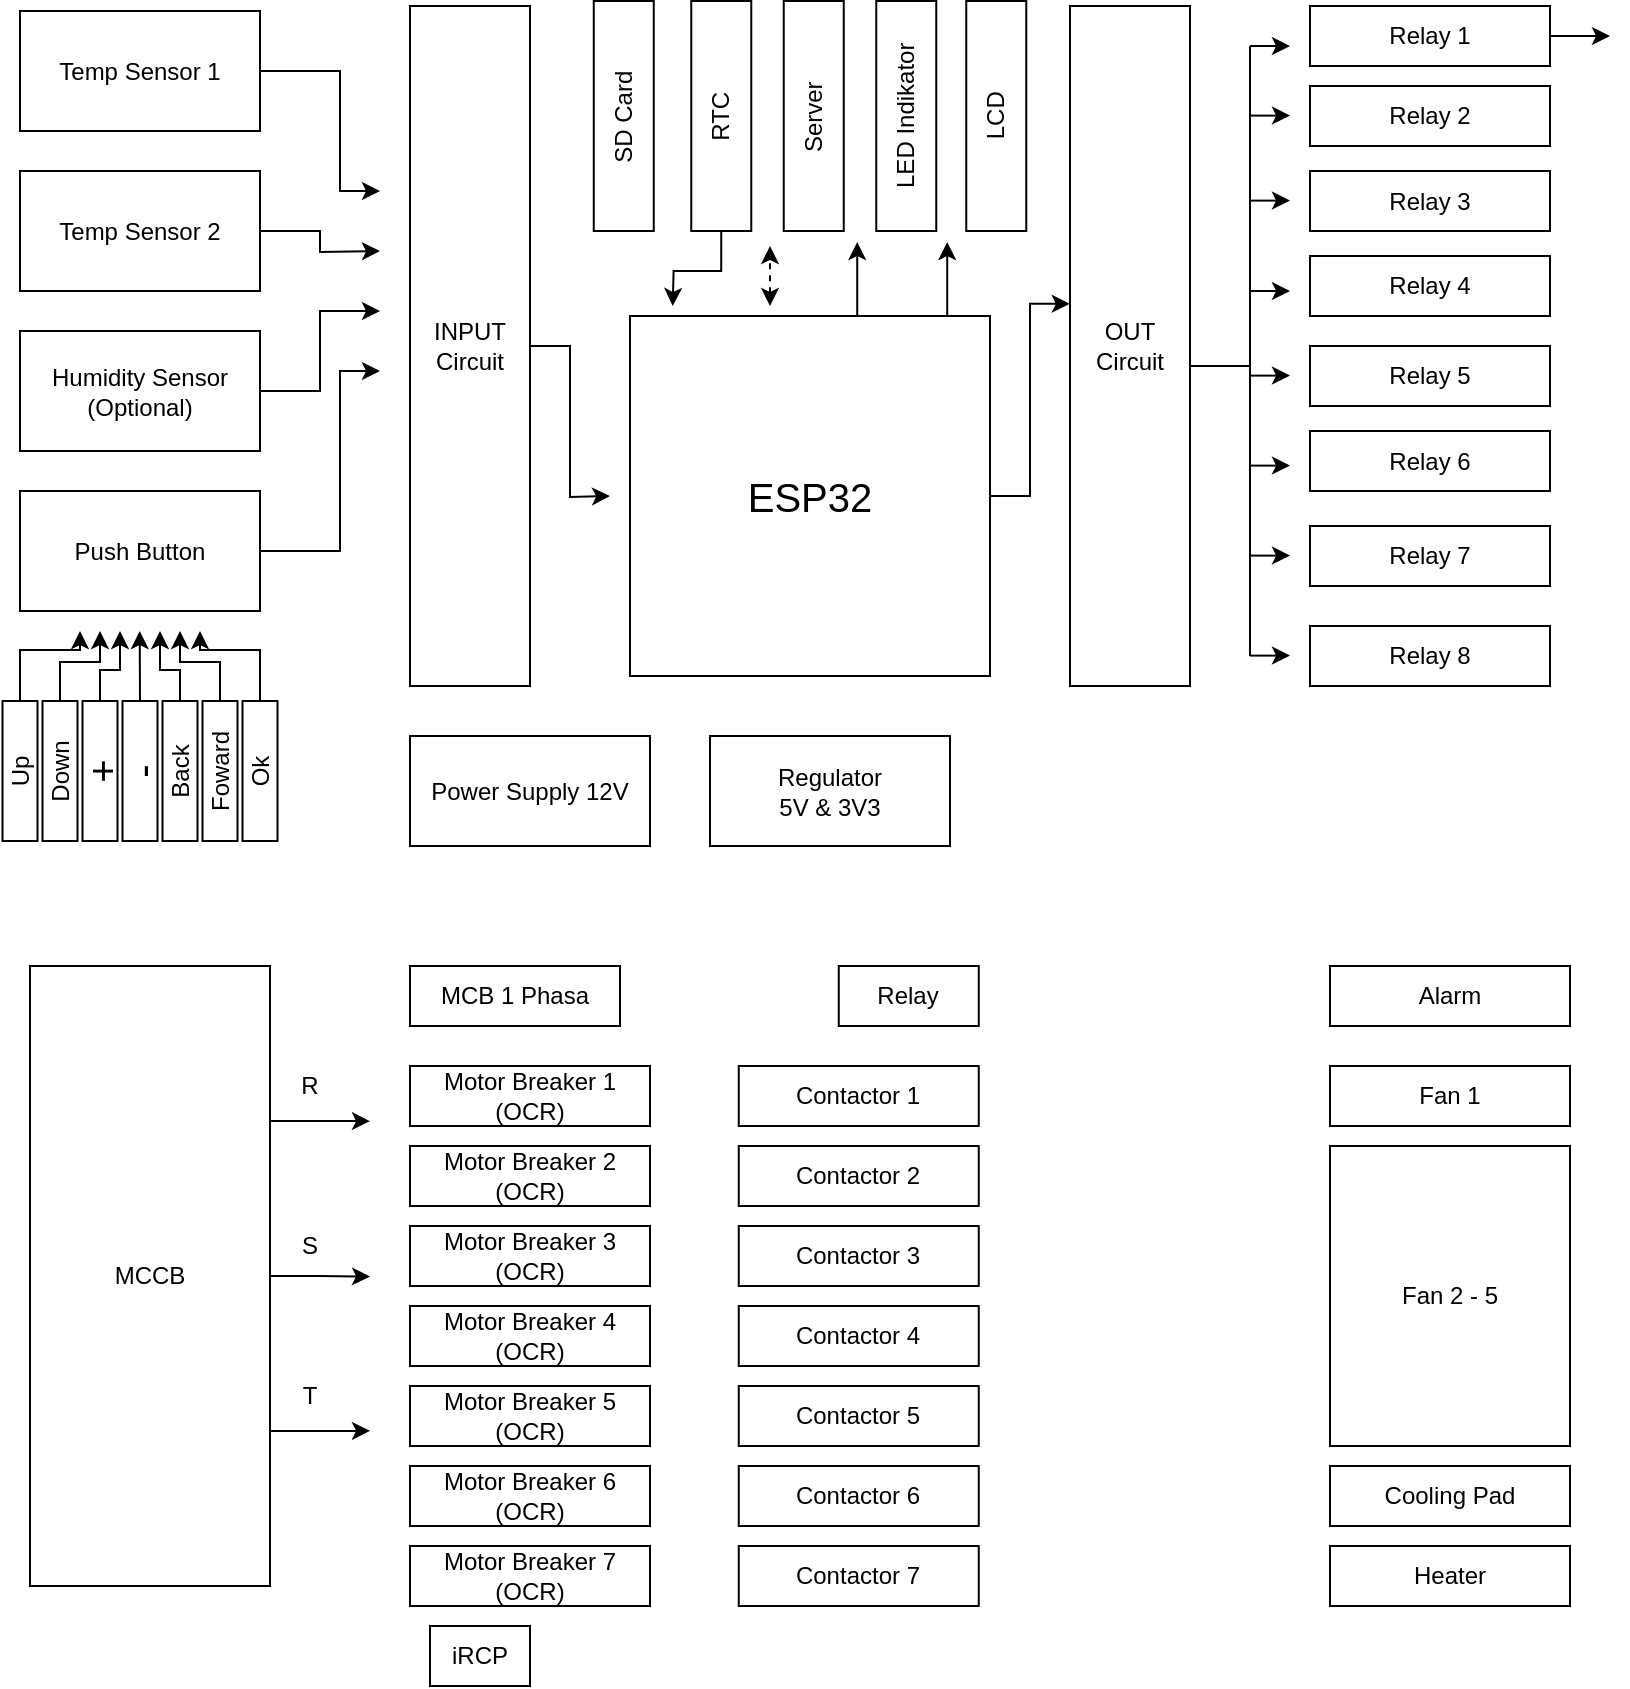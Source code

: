 <mxfile version="14.1.1" type="github">
  <diagram id="2PJkBT4ptk_el_u-jBm4" name="Page-1">
    <mxGraphModel dx="931" dy="810" grid="1" gridSize="10" guides="1" tooltips="1" connect="1" arrows="1" fold="1" page="1" pageScale="1" pageWidth="850" pageHeight="1100" math="0" shadow="0">
      <root>
        <mxCell id="0" />
        <mxCell id="1" parent="0" />
        <mxCell id="EQt62Dbtj5ZlUHY3P4BF-132" style="edgeStyle=orthogonalEdgeStyle;rounded=0;orthogonalLoop=1;jettySize=auto;html=1;exitX=1;exitY=0.5;exitDx=0;exitDy=0;entryX=-0.002;entryY=0.438;entryDx=0;entryDy=0;entryPerimeter=0;" edge="1" parent="1" source="EQt62Dbtj5ZlUHY3P4BF-3" target="EQt62Dbtj5ZlUHY3P4BF-4">
          <mxGeometry relative="1" as="geometry" />
        </mxCell>
        <mxCell id="EQt62Dbtj5ZlUHY3P4BF-3" value="&lt;font style=&quot;font-size: 20px&quot;&gt;ESP32&lt;/font&gt;" style="whiteSpace=wrap;html=1;aspect=fixed;" vertex="1" parent="1">
          <mxGeometry x="350" y="195" width="180" height="180" as="geometry" />
        </mxCell>
        <mxCell id="EQt62Dbtj5ZlUHY3P4BF-4" value="&lt;div&gt;OUT&lt;/div&gt;Circuit" style="rounded=0;whiteSpace=wrap;html=1;" vertex="1" parent="1">
          <mxGeometry x="570" y="40" width="60" height="340" as="geometry" />
        </mxCell>
        <mxCell id="EQt62Dbtj5ZlUHY3P4BF-5" style="edgeStyle=orthogonalEdgeStyle;rounded=0;orthogonalLoop=1;jettySize=auto;html=1;exitX=1;exitY=0.5;exitDx=0;exitDy=0;" edge="1" parent="1" source="EQt62Dbtj5ZlUHY3P4BF-6">
          <mxGeometry relative="1" as="geometry">
            <mxPoint x="340" y="285" as="targetPoint" />
          </mxGeometry>
        </mxCell>
        <mxCell id="EQt62Dbtj5ZlUHY3P4BF-6" value="&lt;div&gt;INPUT&lt;br&gt;&lt;/div&gt;Circuit" style="rounded=0;whiteSpace=wrap;html=1;" vertex="1" parent="1">
          <mxGeometry x="240" y="40" width="60" height="340" as="geometry" />
        </mxCell>
        <mxCell id="EQt62Dbtj5ZlUHY3P4BF-7" style="edgeStyle=orthogonalEdgeStyle;rounded=0;orthogonalLoop=1;jettySize=auto;html=1;exitX=1;exitY=0.5;exitDx=0;exitDy=0;" edge="1" parent="1" source="EQt62Dbtj5ZlUHY3P4BF-8">
          <mxGeometry relative="1" as="geometry">
            <mxPoint x="225" y="132.5" as="targetPoint" />
            <Array as="points">
              <mxPoint x="205" y="72.5" />
              <mxPoint x="205" y="132.5" />
            </Array>
          </mxGeometry>
        </mxCell>
        <mxCell id="EQt62Dbtj5ZlUHY3P4BF-8" value="Temp Sensor 1" style="rounded=0;whiteSpace=wrap;html=1;" vertex="1" parent="1">
          <mxGeometry x="45" y="42.5" width="120" height="60" as="geometry" />
        </mxCell>
        <mxCell id="EQt62Dbtj5ZlUHY3P4BF-9" style="edgeStyle=orthogonalEdgeStyle;rounded=0;orthogonalLoop=1;jettySize=auto;html=1;exitX=1;exitY=0.5;exitDx=0;exitDy=0;" edge="1" parent="1" source="EQt62Dbtj5ZlUHY3P4BF-10">
          <mxGeometry relative="1" as="geometry">
            <mxPoint x="225" y="162.5" as="targetPoint" />
          </mxGeometry>
        </mxCell>
        <mxCell id="EQt62Dbtj5ZlUHY3P4BF-10" value="Temp Sensor 2" style="rounded=0;whiteSpace=wrap;html=1;" vertex="1" parent="1">
          <mxGeometry x="45" y="122.5" width="120" height="60" as="geometry" />
        </mxCell>
        <mxCell id="EQt62Dbtj5ZlUHY3P4BF-11" style="edgeStyle=orthogonalEdgeStyle;rounded=0;orthogonalLoop=1;jettySize=auto;html=1;exitX=1;exitY=0.5;exitDx=0;exitDy=0;" edge="1" parent="1" source="EQt62Dbtj5ZlUHY3P4BF-12">
          <mxGeometry relative="1" as="geometry">
            <mxPoint x="225" y="192.5" as="targetPoint" />
            <Array as="points">
              <mxPoint x="195" y="232.5" />
              <mxPoint x="195" y="192.5" />
              <mxPoint x="225" y="192.5" />
            </Array>
          </mxGeometry>
        </mxCell>
        <mxCell id="EQt62Dbtj5ZlUHY3P4BF-12" value="&lt;div&gt;Humidity Sensor&lt;/div&gt;(Optional)" style="rounded=0;whiteSpace=wrap;html=1;" vertex="1" parent="1">
          <mxGeometry x="45" y="202.5" width="120" height="60" as="geometry" />
        </mxCell>
        <mxCell id="EQt62Dbtj5ZlUHY3P4BF-13" style="edgeStyle=orthogonalEdgeStyle;rounded=0;orthogonalLoop=1;jettySize=auto;html=1;exitX=1;exitY=0.5;exitDx=0;exitDy=0;" edge="1" parent="1" source="EQt62Dbtj5ZlUHY3P4BF-14">
          <mxGeometry relative="1" as="geometry">
            <mxPoint x="225" y="222.5" as="targetPoint" />
            <Array as="points">
              <mxPoint x="205" y="312.5" />
              <mxPoint x="205" y="222.5" />
              <mxPoint x="225" y="222.5" />
            </Array>
          </mxGeometry>
        </mxCell>
        <mxCell id="EQt62Dbtj5ZlUHY3P4BF-14" value="Push Button" style="rounded=0;whiteSpace=wrap;html=1;" vertex="1" parent="1">
          <mxGeometry x="45" y="282.5" width="120" height="60" as="geometry" />
        </mxCell>
        <mxCell id="EQt62Dbtj5ZlUHY3P4BF-15" style="edgeStyle=orthogonalEdgeStyle;rounded=0;orthogonalLoop=1;jettySize=auto;html=1;exitX=1;exitY=0.5;exitDx=0;exitDy=0;" edge="1" parent="1" source="EQt62Dbtj5ZlUHY3P4BF-16">
          <mxGeometry relative="1" as="geometry">
            <mxPoint x="75" y="352.5" as="targetPoint" />
            <Array as="points">
              <mxPoint x="45" y="362" />
              <mxPoint x="75" y="362" />
            </Array>
          </mxGeometry>
        </mxCell>
        <mxCell id="EQt62Dbtj5ZlUHY3P4BF-16" value="Up" style="rounded=0;whiteSpace=wrap;html=1;rotation=-90;" vertex="1" parent="1">
          <mxGeometry x="10" y="413.75" width="70" height="17.5" as="geometry" />
        </mxCell>
        <mxCell id="EQt62Dbtj5ZlUHY3P4BF-17" style="edgeStyle=orthogonalEdgeStyle;rounded=0;orthogonalLoop=1;jettySize=auto;html=1;exitX=1;exitY=0.5;exitDx=0;exitDy=0;" edge="1" parent="1" source="EQt62Dbtj5ZlUHY3P4BF-18">
          <mxGeometry relative="1" as="geometry">
            <mxPoint x="85" y="352.5" as="targetPoint" />
            <Array as="points">
              <mxPoint x="65" y="368" />
              <mxPoint x="85" y="368" />
            </Array>
          </mxGeometry>
        </mxCell>
        <mxCell id="EQt62Dbtj5ZlUHY3P4BF-18" value="Down" style="rounded=0;whiteSpace=wrap;html=1;rotation=-90;" vertex="1" parent="1">
          <mxGeometry x="30" y="413.75" width="70" height="17.5" as="geometry" />
        </mxCell>
        <mxCell id="EQt62Dbtj5ZlUHY3P4BF-19" style="edgeStyle=orthogonalEdgeStyle;rounded=0;orthogonalLoop=1;jettySize=auto;html=1;exitX=1;exitY=0.5;exitDx=0;exitDy=0;" edge="1" parent="1" source="EQt62Dbtj5ZlUHY3P4BF-20">
          <mxGeometry relative="1" as="geometry">
            <mxPoint x="95" y="352.5" as="targetPoint" />
            <Array as="points">
              <mxPoint x="85" y="372" />
              <mxPoint x="95" y="372" />
            </Array>
          </mxGeometry>
        </mxCell>
        <mxCell id="EQt62Dbtj5ZlUHY3P4BF-20" value="&lt;font style=&quot;font-size: 20px&quot;&gt;+&lt;/font&gt;" style="rounded=0;whiteSpace=wrap;html=1;rotation=-90;" vertex="1" parent="1">
          <mxGeometry x="50" y="413.75" width="70" height="17.5" as="geometry" />
        </mxCell>
        <mxCell id="EQt62Dbtj5ZlUHY3P4BF-21" style="edgeStyle=orthogonalEdgeStyle;rounded=0;orthogonalLoop=1;jettySize=auto;html=1;exitX=1;exitY=0.5;exitDx=0;exitDy=0;" edge="1" parent="1" source="EQt62Dbtj5ZlUHY3P4BF-22">
          <mxGeometry relative="1" as="geometry">
            <mxPoint x="104.857" y="352.5" as="targetPoint" />
          </mxGeometry>
        </mxCell>
        <mxCell id="EQt62Dbtj5ZlUHY3P4BF-22" value="&lt;font style=&quot;font-size: 20px&quot;&gt;-&lt;/font&gt;" style="rounded=0;whiteSpace=wrap;html=1;rotation=-90;" vertex="1" parent="1">
          <mxGeometry x="70" y="413.75" width="70" height="17.5" as="geometry" />
        </mxCell>
        <mxCell id="EQt62Dbtj5ZlUHY3P4BF-23" style="edgeStyle=orthogonalEdgeStyle;rounded=0;orthogonalLoop=1;jettySize=auto;html=1;exitX=1;exitY=0.5;exitDx=0;exitDy=0;" edge="1" parent="1" source="EQt62Dbtj5ZlUHY3P4BF-24">
          <mxGeometry relative="1" as="geometry">
            <mxPoint x="115" y="352.5" as="targetPoint" />
            <Array as="points">
              <mxPoint x="125" y="372" />
              <mxPoint x="115" y="372" />
            </Array>
          </mxGeometry>
        </mxCell>
        <mxCell id="EQt62Dbtj5ZlUHY3P4BF-24" value="Back" style="rounded=0;whiteSpace=wrap;html=1;rotation=-90;" vertex="1" parent="1">
          <mxGeometry x="90" y="413.75" width="70" height="17.5" as="geometry" />
        </mxCell>
        <mxCell id="EQt62Dbtj5ZlUHY3P4BF-25" style="edgeStyle=orthogonalEdgeStyle;rounded=0;orthogonalLoop=1;jettySize=auto;html=1;exitX=1;exitY=0.5;exitDx=0;exitDy=0;" edge="1" parent="1" source="EQt62Dbtj5ZlUHY3P4BF-26">
          <mxGeometry relative="1" as="geometry">
            <mxPoint x="125" y="352.5" as="targetPoint" />
            <Array as="points">
              <mxPoint x="145" y="368" />
              <mxPoint x="125" y="368" />
            </Array>
          </mxGeometry>
        </mxCell>
        <mxCell id="EQt62Dbtj5ZlUHY3P4BF-26" value="Foward" style="rounded=0;whiteSpace=wrap;html=1;rotation=-90;" vertex="1" parent="1">
          <mxGeometry x="110" y="413.75" width="70" height="17.5" as="geometry" />
        </mxCell>
        <mxCell id="EQt62Dbtj5ZlUHY3P4BF-30" value="&lt;div&gt;Regulator&lt;/div&gt;&lt;div&gt;5V &amp;amp; 3V3&lt;br&gt;&lt;/div&gt;" style="rounded=0;whiteSpace=wrap;html=1;" vertex="1" parent="1">
          <mxGeometry x="390" y="405" width="120" height="55" as="geometry" />
        </mxCell>
        <mxCell id="EQt62Dbtj5ZlUHY3P4BF-32" value="Power Supply 12V" style="rounded=0;whiteSpace=wrap;html=1;" vertex="1" parent="1">
          <mxGeometry x="240" y="405" width="120" height="55" as="geometry" />
        </mxCell>
        <mxCell id="EQt62Dbtj5ZlUHY3P4BF-137" style="edgeStyle=orthogonalEdgeStyle;rounded=0;orthogonalLoop=1;jettySize=auto;html=1;exitX=1;exitY=0.5;exitDx=0;exitDy=0;" edge="1" parent="1" source="EQt62Dbtj5ZlUHY3P4BF-34">
          <mxGeometry relative="1" as="geometry">
            <mxPoint x="840" y="54.793" as="targetPoint" />
          </mxGeometry>
        </mxCell>
        <mxCell id="EQt62Dbtj5ZlUHY3P4BF-34" value="Relay 1" style="rounded=0;whiteSpace=wrap;html=1;" vertex="1" parent="1">
          <mxGeometry x="690" y="40" width="120" height="30" as="geometry" />
        </mxCell>
        <mxCell id="EQt62Dbtj5ZlUHY3P4BF-36" value="Relay 2" style="rounded=0;whiteSpace=wrap;html=1;" vertex="1" parent="1">
          <mxGeometry x="690" y="80" width="120" height="30" as="geometry" />
        </mxCell>
        <mxCell id="EQt62Dbtj5ZlUHY3P4BF-38" value="Relay 3" style="rounded=0;whiteSpace=wrap;html=1;" vertex="1" parent="1">
          <mxGeometry x="690" y="122.5" width="120" height="30" as="geometry" />
        </mxCell>
        <mxCell id="EQt62Dbtj5ZlUHY3P4BF-40" value="Relay 4" style="rounded=0;whiteSpace=wrap;html=1;" vertex="1" parent="1">
          <mxGeometry x="690" y="165" width="120" height="30" as="geometry" />
        </mxCell>
        <mxCell id="EQt62Dbtj5ZlUHY3P4BF-42" value="Relay 5" style="rounded=0;whiteSpace=wrap;html=1;" vertex="1" parent="1">
          <mxGeometry x="690" y="210" width="120" height="30" as="geometry" />
        </mxCell>
        <mxCell id="EQt62Dbtj5ZlUHY3P4BF-44" value="Relay 6" style="rounded=0;whiteSpace=wrap;html=1;" vertex="1" parent="1">
          <mxGeometry x="690" y="252.5" width="120" height="30" as="geometry" />
        </mxCell>
        <mxCell id="EQt62Dbtj5ZlUHY3P4BF-46" value="Relay 7" style="rounded=0;whiteSpace=wrap;html=1;" vertex="1" parent="1">
          <mxGeometry x="690" y="300" width="120" height="30" as="geometry" />
        </mxCell>
        <mxCell id="EQt62Dbtj5ZlUHY3P4BF-48" value="Relay 8" style="rounded=0;whiteSpace=wrap;html=1;" vertex="1" parent="1">
          <mxGeometry x="690" y="350" width="120" height="30" as="geometry" />
        </mxCell>
        <mxCell id="EQt62Dbtj5ZlUHY3P4BF-51" value="&lt;div&gt;Fan 2 - 5&lt;br&gt;&lt;/div&gt;" style="rounded=0;whiteSpace=wrap;html=1;" vertex="1" parent="1">
          <mxGeometry x="700" y="610" width="120" height="150" as="geometry" />
        </mxCell>
        <mxCell id="EQt62Dbtj5ZlUHY3P4BF-52" value="Cooling Pad" style="rounded=0;whiteSpace=wrap;html=1;" vertex="1" parent="1">
          <mxGeometry x="700" y="770" width="120" height="30" as="geometry" />
        </mxCell>
        <mxCell id="EQt62Dbtj5ZlUHY3P4BF-53" value="Heater" style="rounded=0;whiteSpace=wrap;html=1;" vertex="1" parent="1">
          <mxGeometry x="700" y="810" width="120" height="30" as="geometry" />
        </mxCell>
        <mxCell id="EQt62Dbtj5ZlUHY3P4BF-54" value="Alarm" style="rounded=0;whiteSpace=wrap;html=1;" vertex="1" parent="1">
          <mxGeometry x="700" y="520" width="120" height="30" as="geometry" />
        </mxCell>
        <mxCell id="EQt62Dbtj5ZlUHY3P4BF-56" style="edgeStyle=orthogonalEdgeStyle;rounded=0;orthogonalLoop=1;jettySize=auto;html=1;exitX=1;exitY=0.5;exitDx=0;exitDy=0;" edge="1" parent="1" source="EQt62Dbtj5ZlUHY3P4BF-57">
          <mxGeometry relative="1" as="geometry">
            <mxPoint x="135" y="352.5" as="targetPoint" />
            <Array as="points">
              <mxPoint x="165" y="362" />
              <mxPoint x="135" y="362" />
            </Array>
          </mxGeometry>
        </mxCell>
        <mxCell id="EQt62Dbtj5ZlUHY3P4BF-57" value="Ok" style="rounded=0;whiteSpace=wrap;html=1;rotation=-90;" vertex="1" parent="1">
          <mxGeometry x="130" y="413.75" width="70" height="17.5" as="geometry" />
        </mxCell>
        <mxCell id="EQt62Dbtj5ZlUHY3P4BF-58" value="LCD" style="rounded=0;whiteSpace=wrap;html=1;rotation=-90;" vertex="1" parent="1">
          <mxGeometry x="475.63" y="80" width="115" height="30" as="geometry" />
        </mxCell>
        <mxCell id="EQt62Dbtj5ZlUHY3P4BF-59" value="LED Indikator" style="rounded=0;whiteSpace=wrap;html=1;rotation=-90;" vertex="1" parent="1">
          <mxGeometry x="430.63" y="80" width="115" height="30" as="geometry" />
        </mxCell>
        <mxCell id="EQt62Dbtj5ZlUHY3P4BF-60" value="Server" style="rounded=0;whiteSpace=wrap;html=1;rotation=-90;" vertex="1" parent="1">
          <mxGeometry x="384.38" y="80" width="115" height="30" as="geometry" />
        </mxCell>
        <mxCell id="EQt62Dbtj5ZlUHY3P4BF-61" style="edgeStyle=orthogonalEdgeStyle;rounded=0;orthogonalLoop=1;jettySize=auto;html=1;exitX=0;exitY=0.5;exitDx=0;exitDy=0;" edge="1" parent="1" source="EQt62Dbtj5ZlUHY3P4BF-62">
          <mxGeometry relative="1" as="geometry">
            <mxPoint x="371.333" y="190" as="targetPoint" />
          </mxGeometry>
        </mxCell>
        <mxCell id="EQt62Dbtj5ZlUHY3P4BF-62" value="RTC" style="rounded=0;whiteSpace=wrap;html=1;rotation=-90;" vertex="1" parent="1">
          <mxGeometry x="338.13" y="80" width="115" height="30" as="geometry" />
        </mxCell>
        <mxCell id="EQt62Dbtj5ZlUHY3P4BF-63" value="" style="endArrow=classic;startArrow=classic;html=1;dashed=1;" edge="1" parent="1">
          <mxGeometry width="50" height="50" relative="1" as="geometry">
            <mxPoint x="420" y="190" as="sourcePoint" />
            <mxPoint x="420" y="160" as="targetPoint" />
          </mxGeometry>
        </mxCell>
        <mxCell id="EQt62Dbtj5ZlUHY3P4BF-64" value="" style="endArrow=classic;html=1;" edge="1" parent="1">
          <mxGeometry width="50" height="50" relative="1" as="geometry">
            <mxPoint x="463.61" y="195" as="sourcePoint" />
            <mxPoint x="463.61" y="158" as="targetPoint" />
          </mxGeometry>
        </mxCell>
        <mxCell id="EQt62Dbtj5ZlUHY3P4BF-65" value="" style="endArrow=classic;html=1;" edge="1" parent="1">
          <mxGeometry width="50" height="50" relative="1" as="geometry">
            <mxPoint x="508.61" y="195" as="sourcePoint" />
            <mxPoint x="508.61" y="158" as="targetPoint" />
          </mxGeometry>
        </mxCell>
        <mxCell id="EQt62Dbtj5ZlUHY3P4BF-66" value="Fan 1" style="rounded=0;whiteSpace=wrap;html=1;" vertex="1" parent="1">
          <mxGeometry x="700" y="570" width="120" height="30" as="geometry" />
        </mxCell>
        <mxCell id="EQt62Dbtj5ZlUHY3P4BF-67" value="" style="endArrow=classic;html=1;" edge="1" parent="1">
          <mxGeometry width="50" height="50" relative="1" as="geometry">
            <mxPoint x="660" y="60.0" as="sourcePoint" />
            <mxPoint x="680" y="60.0" as="targetPoint" />
          </mxGeometry>
        </mxCell>
        <mxCell id="EQt62Dbtj5ZlUHY3P4BF-68" value="" style="endArrow=classic;html=1;" edge="1" parent="1">
          <mxGeometry width="50" height="50" relative="1" as="geometry">
            <mxPoint x="660" y="94.8" as="sourcePoint" />
            <mxPoint x="680" y="94.8" as="targetPoint" />
          </mxGeometry>
        </mxCell>
        <mxCell id="EQt62Dbtj5ZlUHY3P4BF-69" value="" style="endArrow=classic;html=1;" edge="1" parent="1">
          <mxGeometry width="50" height="50" relative="1" as="geometry">
            <mxPoint x="660" y="137.3" as="sourcePoint" />
            <mxPoint x="680" y="137.3" as="targetPoint" />
          </mxGeometry>
        </mxCell>
        <mxCell id="EQt62Dbtj5ZlUHY3P4BF-70" value="" style="endArrow=classic;html=1;" edge="1" parent="1">
          <mxGeometry width="50" height="50" relative="1" as="geometry">
            <mxPoint x="660" y="182.5" as="sourcePoint" />
            <mxPoint x="680" y="182.5" as="targetPoint" />
          </mxGeometry>
        </mxCell>
        <mxCell id="EQt62Dbtj5ZlUHY3P4BF-71" value="" style="endArrow=classic;html=1;" edge="1" parent="1">
          <mxGeometry width="50" height="50" relative="1" as="geometry">
            <mxPoint x="660" y="224.8" as="sourcePoint" />
            <mxPoint x="680" y="224.8" as="targetPoint" />
          </mxGeometry>
        </mxCell>
        <mxCell id="EQt62Dbtj5ZlUHY3P4BF-72" value="" style="endArrow=classic;html=1;" edge="1" parent="1">
          <mxGeometry width="50" height="50" relative="1" as="geometry">
            <mxPoint x="660" y="269.8" as="sourcePoint" />
            <mxPoint x="680" y="269.8" as="targetPoint" />
          </mxGeometry>
        </mxCell>
        <mxCell id="EQt62Dbtj5ZlUHY3P4BF-73" value="" style="endArrow=classic;html=1;" edge="1" parent="1">
          <mxGeometry width="50" height="50" relative="1" as="geometry">
            <mxPoint x="660" y="314.8" as="sourcePoint" />
            <mxPoint x="680" y="314.8" as="targetPoint" />
          </mxGeometry>
        </mxCell>
        <mxCell id="EQt62Dbtj5ZlUHY3P4BF-74" value="" style="endArrow=classic;html=1;" edge="1" parent="1">
          <mxGeometry width="50" height="50" relative="1" as="geometry">
            <mxPoint x="660" y="364.8" as="sourcePoint" />
            <mxPoint x="680" y="364.8" as="targetPoint" />
          </mxGeometry>
        </mxCell>
        <mxCell id="EQt62Dbtj5ZlUHY3P4BF-76" value="" style="endArrow=none;html=1;" edge="1" parent="1">
          <mxGeometry width="50" height="50" relative="1" as="geometry">
            <mxPoint x="660" y="365" as="sourcePoint" />
            <mxPoint x="660" y="60" as="targetPoint" />
          </mxGeometry>
        </mxCell>
        <mxCell id="EQt62Dbtj5ZlUHY3P4BF-77" value="" style="endArrow=none;html=1;" edge="1" parent="1">
          <mxGeometry width="50" height="50" relative="1" as="geometry">
            <mxPoint x="630" y="220" as="sourcePoint" />
            <mxPoint x="660" y="220" as="targetPoint" />
          </mxGeometry>
        </mxCell>
        <mxCell id="EQt62Dbtj5ZlUHY3P4BF-94" value="SD Card" style="rounded=0;whiteSpace=wrap;html=1;rotation=-90;" vertex="1" parent="1">
          <mxGeometry x="289.38" y="80" width="115" height="30" as="geometry" />
        </mxCell>
        <mxCell id="EQt62Dbtj5ZlUHY3P4BF-96" style="edgeStyle=orthogonalEdgeStyle;rounded=0;orthogonalLoop=1;jettySize=auto;html=1;exitX=0.5;exitY=1;exitDx=0;exitDy=0;" edge="1" parent="1" source="EQt62Dbtj5ZlUHY3P4BF-30" target="EQt62Dbtj5ZlUHY3P4BF-30">
          <mxGeometry relative="1" as="geometry" />
        </mxCell>
        <mxCell id="EQt62Dbtj5ZlUHY3P4BF-101" value="&lt;div&gt;Motor Breaker 1&lt;br&gt;&lt;/div&gt;&lt;div&gt;(OCR)&lt;br&gt;&lt;/div&gt;" style="rounded=0;whiteSpace=wrap;html=1;strokeWidth=1;fillColor=none;" vertex="1" parent="1">
          <mxGeometry x="240" y="570" width="120" height="30" as="geometry" />
        </mxCell>
        <mxCell id="EQt62Dbtj5ZlUHY3P4BF-117" style="edgeStyle=orthogonalEdgeStyle;rounded=0;orthogonalLoop=1;jettySize=auto;html=1;exitX=1;exitY=0.25;exitDx=0;exitDy=0;" edge="1" parent="1" source="EQt62Dbtj5ZlUHY3P4BF-104">
          <mxGeometry relative="1" as="geometry">
            <mxPoint x="220" y="597.571" as="targetPoint" />
          </mxGeometry>
        </mxCell>
        <mxCell id="EQt62Dbtj5ZlUHY3P4BF-118" style="edgeStyle=orthogonalEdgeStyle;rounded=0;orthogonalLoop=1;jettySize=auto;html=1;exitX=1;exitY=0.5;exitDx=0;exitDy=0;" edge="1" parent="1" source="EQt62Dbtj5ZlUHY3P4BF-104">
          <mxGeometry relative="1" as="geometry">
            <mxPoint x="220" y="675.286" as="targetPoint" />
          </mxGeometry>
        </mxCell>
        <mxCell id="EQt62Dbtj5ZlUHY3P4BF-119" style="edgeStyle=orthogonalEdgeStyle;rounded=0;orthogonalLoop=1;jettySize=auto;html=1;exitX=1;exitY=0.75;exitDx=0;exitDy=0;" edge="1" parent="1" source="EQt62Dbtj5ZlUHY3P4BF-104">
          <mxGeometry relative="1" as="geometry">
            <mxPoint x="220" y="752.429" as="targetPoint" />
          </mxGeometry>
        </mxCell>
        <mxCell id="EQt62Dbtj5ZlUHY3P4BF-104" value="MCCB" style="rounded=0;whiteSpace=wrap;html=1;strokeWidth=1;fillColor=none;" vertex="1" parent="1">
          <mxGeometry x="50" y="520" width="120" height="310" as="geometry" />
        </mxCell>
        <mxCell id="EQt62Dbtj5ZlUHY3P4BF-109" value="&lt;div&gt;Motor Breaker 2&lt;br&gt;&lt;/div&gt;&lt;div&gt;(OCR)&lt;br&gt;&lt;/div&gt;" style="rounded=0;whiteSpace=wrap;html=1;strokeWidth=1;fillColor=none;" vertex="1" parent="1">
          <mxGeometry x="240" y="610" width="120" height="30" as="geometry" />
        </mxCell>
        <mxCell id="EQt62Dbtj5ZlUHY3P4BF-110" value="&lt;div&gt;Motor Breaker 3&lt;br&gt;&lt;/div&gt;&lt;div&gt;(OCR)&lt;br&gt;&lt;/div&gt;" style="rounded=0;whiteSpace=wrap;html=1;strokeWidth=1;fillColor=none;" vertex="1" parent="1">
          <mxGeometry x="240" y="650" width="120" height="30" as="geometry" />
        </mxCell>
        <mxCell id="EQt62Dbtj5ZlUHY3P4BF-111" value="&lt;div&gt;Motor Breaker 4&lt;br&gt;&lt;/div&gt;&lt;div&gt;(OCR)&lt;br&gt;&lt;/div&gt;" style="rounded=0;whiteSpace=wrap;html=1;strokeWidth=1;fillColor=none;" vertex="1" parent="1">
          <mxGeometry x="240" y="690" width="120" height="30" as="geometry" />
        </mxCell>
        <mxCell id="EQt62Dbtj5ZlUHY3P4BF-112" value="&lt;div&gt;Motor Breaker 5&lt;br&gt;&lt;/div&gt;&lt;div&gt;(OCR)&lt;br&gt;&lt;/div&gt;" style="rounded=0;whiteSpace=wrap;html=1;strokeWidth=1;fillColor=none;" vertex="1" parent="1">
          <mxGeometry x="240" y="730" width="120" height="30" as="geometry" />
        </mxCell>
        <mxCell id="EQt62Dbtj5ZlUHY3P4BF-113" value="&lt;div&gt;Motor Breaker 6&lt;br&gt;&lt;/div&gt;&lt;div&gt;(OCR)&lt;br&gt;&lt;/div&gt;" style="rounded=0;whiteSpace=wrap;html=1;strokeWidth=1;fillColor=none;" vertex="1" parent="1">
          <mxGeometry x="240" y="770" width="120" height="30" as="geometry" />
        </mxCell>
        <mxCell id="EQt62Dbtj5ZlUHY3P4BF-114" value="&lt;div&gt;Motor Breaker 7&lt;br&gt;&lt;/div&gt;&lt;div&gt;(OCR)&lt;br&gt;&lt;/div&gt;" style="rounded=0;whiteSpace=wrap;html=1;strokeWidth=1;fillColor=none;" vertex="1" parent="1">
          <mxGeometry x="240" y="810" width="120" height="30" as="geometry" />
        </mxCell>
        <mxCell id="EQt62Dbtj5ZlUHY3P4BF-120" value="R" style="text;html=1;strokeColor=none;fillColor=none;align=center;verticalAlign=middle;whiteSpace=wrap;rounded=0;" vertex="1" parent="1">
          <mxGeometry x="170" y="570" width="40" height="20" as="geometry" />
        </mxCell>
        <mxCell id="EQt62Dbtj5ZlUHY3P4BF-122" value="S" style="text;html=1;strokeColor=none;fillColor=none;align=center;verticalAlign=middle;whiteSpace=wrap;rounded=0;" vertex="1" parent="1">
          <mxGeometry x="170" y="650" width="40" height="20" as="geometry" />
        </mxCell>
        <mxCell id="EQt62Dbtj5ZlUHY3P4BF-123" value="T" style="text;html=1;strokeColor=none;fillColor=none;align=center;verticalAlign=middle;whiteSpace=wrap;rounded=0;" vertex="1" parent="1">
          <mxGeometry x="170" y="725" width="40" height="20" as="geometry" />
        </mxCell>
        <mxCell id="EQt62Dbtj5ZlUHY3P4BF-124" value="&lt;div&gt;Contactor 1&lt;br&gt;&lt;/div&gt;" style="rounded=0;whiteSpace=wrap;html=1;strokeWidth=1;fillColor=none;" vertex="1" parent="1">
          <mxGeometry x="404.38" y="570" width="120" height="30" as="geometry" />
        </mxCell>
        <mxCell id="EQt62Dbtj5ZlUHY3P4BF-125" value="&lt;div&gt;Contactor 2&lt;br&gt;&lt;/div&gt;" style="rounded=0;whiteSpace=wrap;html=1;strokeWidth=1;fillColor=none;" vertex="1" parent="1">
          <mxGeometry x="404.38" y="610" width="120" height="30" as="geometry" />
        </mxCell>
        <mxCell id="EQt62Dbtj5ZlUHY3P4BF-126" value="&lt;div&gt;Contactor 3&lt;br&gt;&lt;/div&gt;" style="rounded=0;whiteSpace=wrap;html=1;strokeWidth=1;fillColor=none;" vertex="1" parent="1">
          <mxGeometry x="404.38" y="650" width="120" height="30" as="geometry" />
        </mxCell>
        <mxCell id="EQt62Dbtj5ZlUHY3P4BF-127" value="&lt;div&gt;Contactor 4&lt;br&gt;&lt;/div&gt;" style="rounded=0;whiteSpace=wrap;html=1;strokeWidth=1;fillColor=none;" vertex="1" parent="1">
          <mxGeometry x="404.38" y="690" width="120" height="30" as="geometry" />
        </mxCell>
        <mxCell id="EQt62Dbtj5ZlUHY3P4BF-128" value="&lt;div&gt;Contactor 5&lt;br&gt;&lt;/div&gt;" style="rounded=0;whiteSpace=wrap;html=1;strokeWidth=1;fillColor=none;" vertex="1" parent="1">
          <mxGeometry x="404.38" y="730" width="120" height="30" as="geometry" />
        </mxCell>
        <mxCell id="EQt62Dbtj5ZlUHY3P4BF-129" value="&lt;div&gt;Contactor 6&lt;br&gt;&lt;/div&gt;" style="rounded=0;whiteSpace=wrap;html=1;strokeWidth=1;fillColor=none;" vertex="1" parent="1">
          <mxGeometry x="404.38" y="770" width="120" height="30" as="geometry" />
        </mxCell>
        <mxCell id="EQt62Dbtj5ZlUHY3P4BF-130" value="&lt;div&gt;Contactor 7&lt;br&gt;&lt;/div&gt;" style="rounded=0;whiteSpace=wrap;html=1;strokeWidth=1;fillColor=none;" vertex="1" parent="1">
          <mxGeometry x="404.38" y="810" width="120" height="30" as="geometry" />
        </mxCell>
        <mxCell id="EQt62Dbtj5ZlUHY3P4BF-133" value="MCB 1 Phasa" style="rounded=0;whiteSpace=wrap;html=1;strokeWidth=1;fillColor=none;" vertex="1" parent="1">
          <mxGeometry x="240" y="520" width="105" height="30" as="geometry" />
        </mxCell>
        <mxCell id="EQt62Dbtj5ZlUHY3P4BF-134" value="iRCP" style="rounded=0;whiteSpace=wrap;html=1;strokeWidth=1;fillColor=none;" vertex="1" parent="1">
          <mxGeometry x="250" y="850" width="50" height="30" as="geometry" />
        </mxCell>
        <mxCell id="EQt62Dbtj5ZlUHY3P4BF-135" value="Relay" style="rounded=0;whiteSpace=wrap;html=1;strokeWidth=1;fillColor=none;" vertex="1" parent="1">
          <mxGeometry x="454.38" y="520" width="70" height="30" as="geometry" />
        </mxCell>
      </root>
    </mxGraphModel>
  </diagram>
</mxfile>
